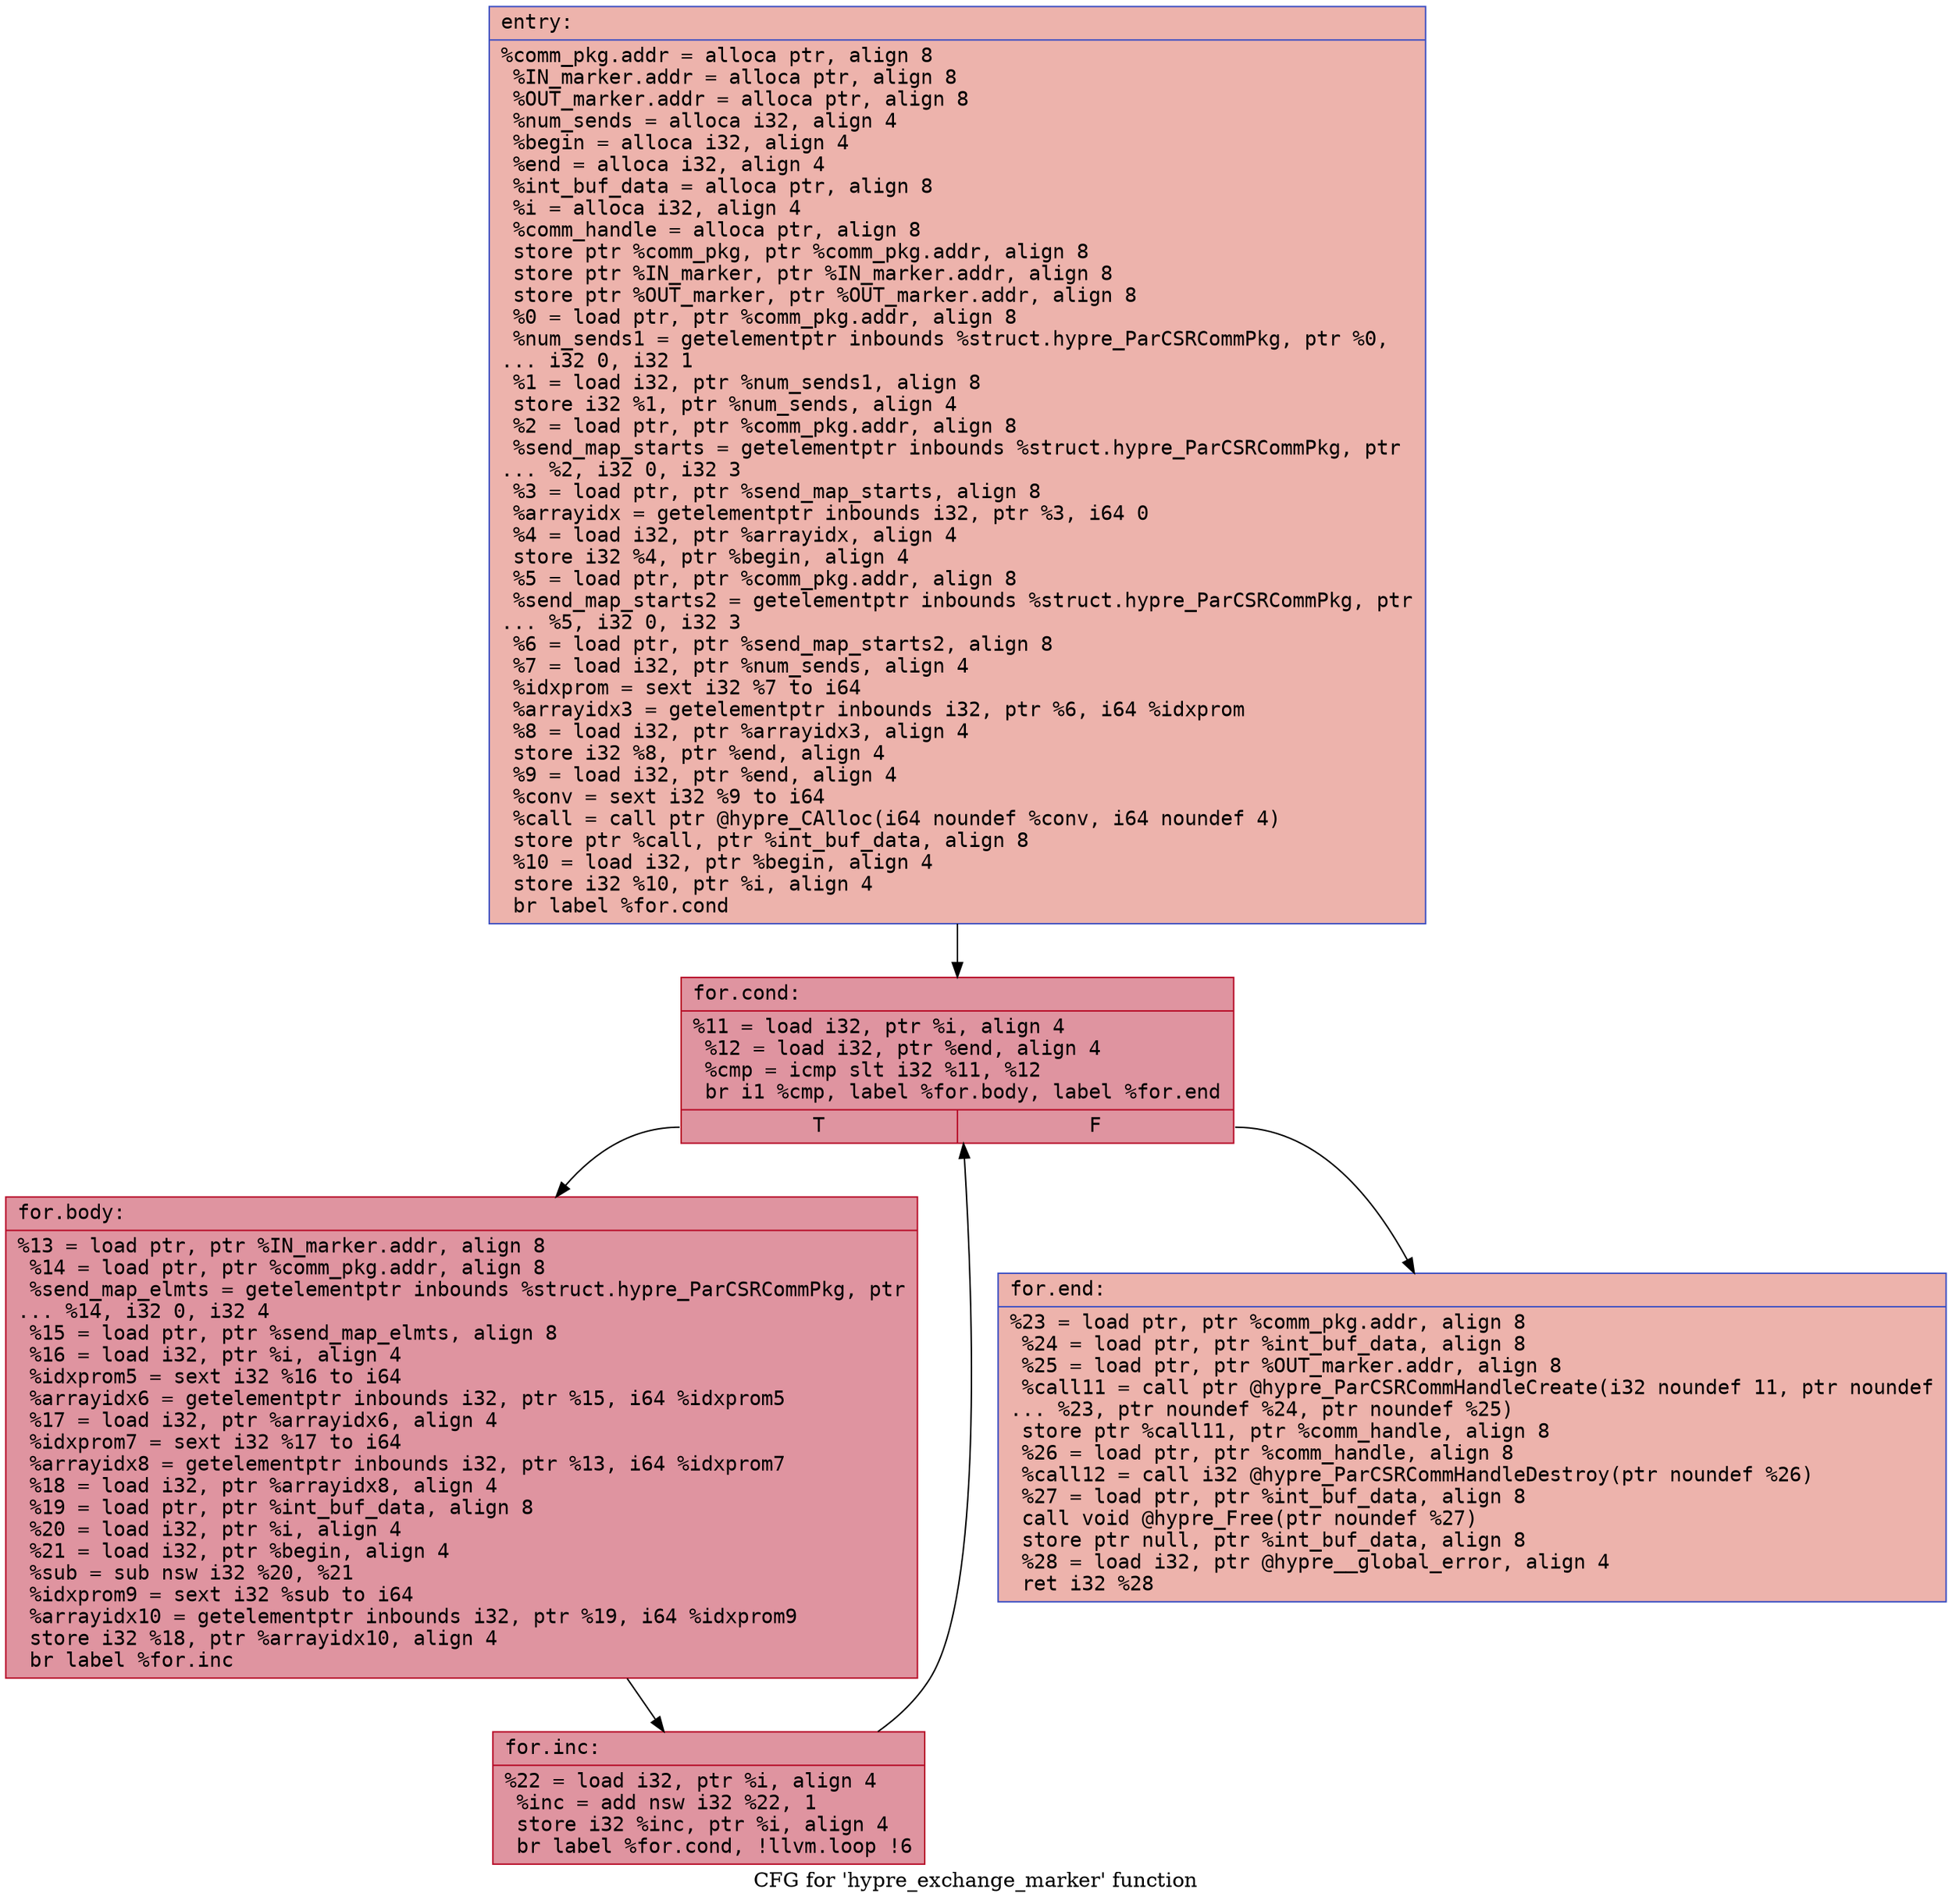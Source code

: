digraph "CFG for 'hypre_exchange_marker' function" {
	label="CFG for 'hypre_exchange_marker' function";

	Node0x558fa70113c0 [shape=record,color="#3d50c3ff", style=filled, fillcolor="#d6524470" fontname="Courier",label="{entry:\l|  %comm_pkg.addr = alloca ptr, align 8\l  %IN_marker.addr = alloca ptr, align 8\l  %OUT_marker.addr = alloca ptr, align 8\l  %num_sends = alloca i32, align 4\l  %begin = alloca i32, align 4\l  %end = alloca i32, align 4\l  %int_buf_data = alloca ptr, align 8\l  %i = alloca i32, align 4\l  %comm_handle = alloca ptr, align 8\l  store ptr %comm_pkg, ptr %comm_pkg.addr, align 8\l  store ptr %IN_marker, ptr %IN_marker.addr, align 8\l  store ptr %OUT_marker, ptr %OUT_marker.addr, align 8\l  %0 = load ptr, ptr %comm_pkg.addr, align 8\l  %num_sends1 = getelementptr inbounds %struct.hypre_ParCSRCommPkg, ptr %0,\l... i32 0, i32 1\l  %1 = load i32, ptr %num_sends1, align 8\l  store i32 %1, ptr %num_sends, align 4\l  %2 = load ptr, ptr %comm_pkg.addr, align 8\l  %send_map_starts = getelementptr inbounds %struct.hypre_ParCSRCommPkg, ptr\l... %2, i32 0, i32 3\l  %3 = load ptr, ptr %send_map_starts, align 8\l  %arrayidx = getelementptr inbounds i32, ptr %3, i64 0\l  %4 = load i32, ptr %arrayidx, align 4\l  store i32 %4, ptr %begin, align 4\l  %5 = load ptr, ptr %comm_pkg.addr, align 8\l  %send_map_starts2 = getelementptr inbounds %struct.hypre_ParCSRCommPkg, ptr\l... %5, i32 0, i32 3\l  %6 = load ptr, ptr %send_map_starts2, align 8\l  %7 = load i32, ptr %num_sends, align 4\l  %idxprom = sext i32 %7 to i64\l  %arrayidx3 = getelementptr inbounds i32, ptr %6, i64 %idxprom\l  %8 = load i32, ptr %arrayidx3, align 4\l  store i32 %8, ptr %end, align 4\l  %9 = load i32, ptr %end, align 4\l  %conv = sext i32 %9 to i64\l  %call = call ptr @hypre_CAlloc(i64 noundef %conv, i64 noundef 4)\l  store ptr %call, ptr %int_buf_data, align 8\l  %10 = load i32, ptr %begin, align 4\l  store i32 %10, ptr %i, align 4\l  br label %for.cond\l}"];
	Node0x558fa70113c0 -> Node0x558fa7013a00[tooltip="entry -> for.cond\nProbability 100.00%" ];
	Node0x558fa7013a00 [shape=record,color="#b70d28ff", style=filled, fillcolor="#b70d2870" fontname="Courier",label="{for.cond:\l|  %11 = load i32, ptr %i, align 4\l  %12 = load i32, ptr %end, align 4\l  %cmp = icmp slt i32 %11, %12\l  br i1 %cmp, label %for.body, label %for.end\l|{<s0>T|<s1>F}}"];
	Node0x558fa7013a00:s0 -> Node0x558fa7013c50[tooltip="for.cond -> for.body\nProbability 96.88%" ];
	Node0x558fa7013a00:s1 -> Node0x558fa7013ca0[tooltip="for.cond -> for.end\nProbability 3.12%" ];
	Node0x558fa7013c50 [shape=record,color="#b70d28ff", style=filled, fillcolor="#b70d2870" fontname="Courier",label="{for.body:\l|  %13 = load ptr, ptr %IN_marker.addr, align 8\l  %14 = load ptr, ptr %comm_pkg.addr, align 8\l  %send_map_elmts = getelementptr inbounds %struct.hypre_ParCSRCommPkg, ptr\l... %14, i32 0, i32 4\l  %15 = load ptr, ptr %send_map_elmts, align 8\l  %16 = load i32, ptr %i, align 4\l  %idxprom5 = sext i32 %16 to i64\l  %arrayidx6 = getelementptr inbounds i32, ptr %15, i64 %idxprom5\l  %17 = load i32, ptr %arrayidx6, align 4\l  %idxprom7 = sext i32 %17 to i64\l  %arrayidx8 = getelementptr inbounds i32, ptr %13, i64 %idxprom7\l  %18 = load i32, ptr %arrayidx8, align 4\l  %19 = load ptr, ptr %int_buf_data, align 8\l  %20 = load i32, ptr %i, align 4\l  %21 = load i32, ptr %begin, align 4\l  %sub = sub nsw i32 %20, %21\l  %idxprom9 = sext i32 %sub to i64\l  %arrayidx10 = getelementptr inbounds i32, ptr %19, i64 %idxprom9\l  store i32 %18, ptr %arrayidx10, align 4\l  br label %for.inc\l}"];
	Node0x558fa7013c50 -> Node0x558fa7014bf0[tooltip="for.body -> for.inc\nProbability 100.00%" ];
	Node0x558fa7014bf0 [shape=record,color="#b70d28ff", style=filled, fillcolor="#b70d2870" fontname="Courier",label="{for.inc:\l|  %22 = load i32, ptr %i, align 4\l  %inc = add nsw i32 %22, 1\l  store i32 %inc, ptr %i, align 4\l  br label %for.cond, !llvm.loop !6\l}"];
	Node0x558fa7014bf0 -> Node0x558fa7013a00[tooltip="for.inc -> for.cond\nProbability 100.00%" ];
	Node0x558fa7013ca0 [shape=record,color="#3d50c3ff", style=filled, fillcolor="#d6524470" fontname="Courier",label="{for.end:\l|  %23 = load ptr, ptr %comm_pkg.addr, align 8\l  %24 = load ptr, ptr %int_buf_data, align 8\l  %25 = load ptr, ptr %OUT_marker.addr, align 8\l  %call11 = call ptr @hypre_ParCSRCommHandleCreate(i32 noundef 11, ptr noundef\l... %23, ptr noundef %24, ptr noundef %25)\l  store ptr %call11, ptr %comm_handle, align 8\l  %26 = load ptr, ptr %comm_handle, align 8\l  %call12 = call i32 @hypre_ParCSRCommHandleDestroy(ptr noundef %26)\l  %27 = load ptr, ptr %int_buf_data, align 8\l  call void @hypre_Free(ptr noundef %27)\l  store ptr null, ptr %int_buf_data, align 8\l  %28 = load i32, ptr @hypre__global_error, align 4\l  ret i32 %28\l}"];
}
